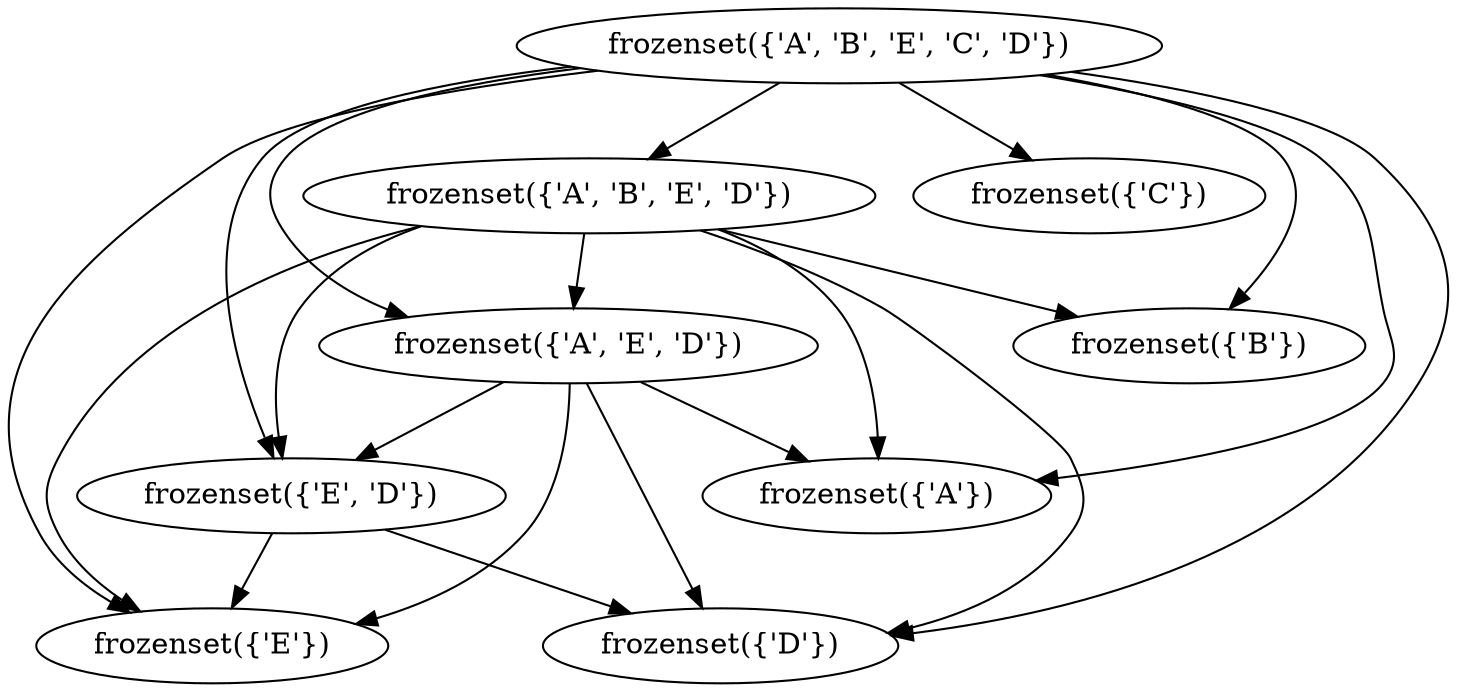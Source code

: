 strict digraph "" {
"frozenset({'E', 'D'})";
"frozenset({'A'})";
"frozenset({'E'})";
"frozenset({'A', 'B', 'E', 'D'})";
"frozenset({'A', 'B', 'E', 'C', 'D'})";
"frozenset({'C'})";
"frozenset({'A', 'E', 'D'})";
"frozenset({'D'})";
"frozenset({'B'})";
"frozenset({'E', 'D'})" -> "frozenset({'D'})";
"frozenset({'E', 'D'})" -> "frozenset({'E'})";
"frozenset({'A', 'B', 'E', 'D'})" -> "frozenset({'A'})";
"frozenset({'A', 'B', 'E', 'D'})" -> "frozenset({'E', 'D'})";
"frozenset({'A', 'B', 'E', 'D'})" -> "frozenset({'A', 'E', 'D'})";
"frozenset({'A', 'B', 'E', 'D'})" -> "frozenset({'E'})";
"frozenset({'A', 'B', 'E', 'D'})" -> "frozenset({'D'})";
"frozenset({'A', 'B', 'E', 'D'})" -> "frozenset({'B'})";
"frozenset({'A', 'B', 'E', 'C', 'D'})" -> "frozenset({'A'})";
"frozenset({'A', 'B', 'E', 'C', 'D'})" -> "frozenset({'E', 'D'})";
"frozenset({'A', 'B', 'E', 'C', 'D'})" -> "frozenset({'C'})";
"frozenset({'A', 'B', 'E', 'C', 'D'})" -> "frozenset({'A', 'B', 'E', 'D'})";
"frozenset({'A', 'B', 'E', 'C', 'D'})" -> "frozenset({'E'})";
"frozenset({'A', 'B', 'E', 'C', 'D'})" -> "frozenset({'D'})";
"frozenset({'A', 'B', 'E', 'C', 'D'})" -> "frozenset({'A', 'E', 'D'})";
"frozenset({'A', 'B', 'E', 'C', 'D'})" -> "frozenset({'B'})";
"frozenset({'A', 'E', 'D'})" -> "frozenset({'A'})";
"frozenset({'A', 'E', 'D'})" -> "frozenset({'D'})";
"frozenset({'A', 'E', 'D'})" -> "frozenset({'E', 'D'})";
"frozenset({'A', 'E', 'D'})" -> "frozenset({'E'})";
}
